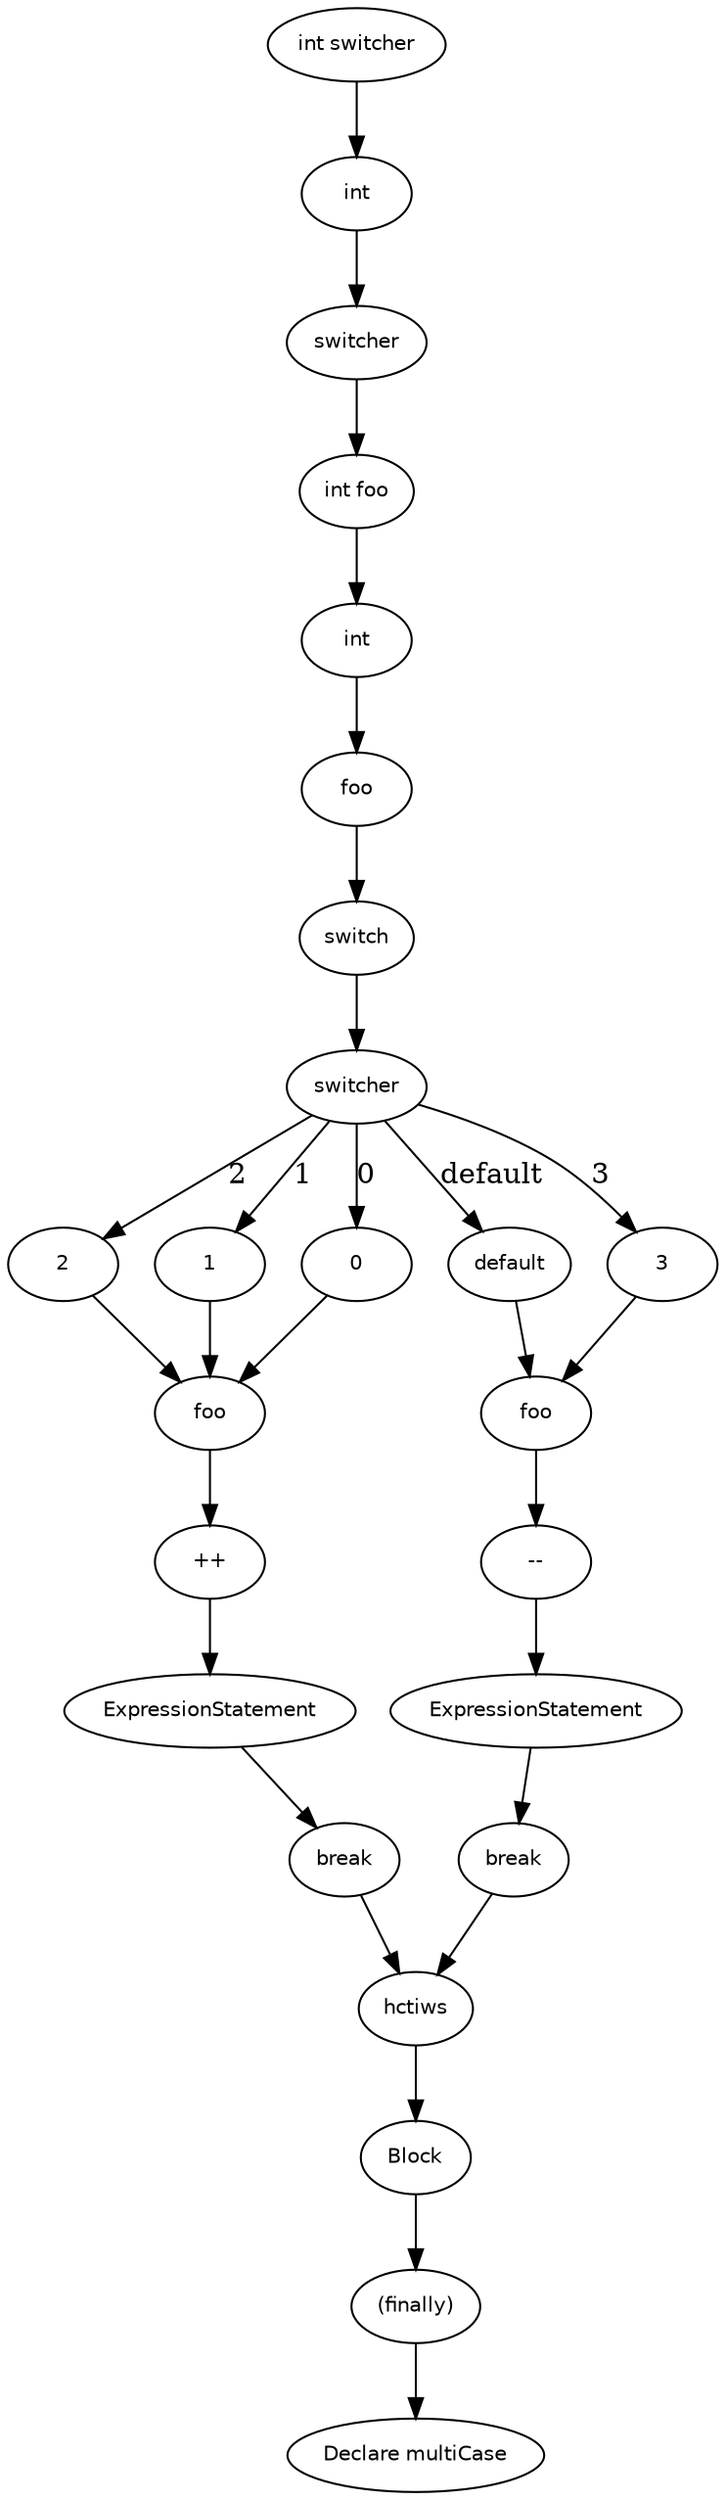 digraph multiCase {
  19 [
    label = foo,
    fontname = Helvetica,
    fontsize = 10
  ];
  18 [
    label = "++",
    fontname = Helvetica,
    fontsize = 10
  ];
  17 [
    label = ExpressionStatement,
    fontname = Helvetica,
    fontsize = 10
  ];
  16 [
    label = 2,
    fontname = Helvetica,
    fontsize = 10
  ];
  14 [
    label = 1,
    fontname = Helvetica,
    fontsize = 10
  ];
  12 [
    label = 0,
    fontname = Helvetica,
    fontsize = 10
  ];
  10 [
    label = switcher,
    fontname = Helvetica,
    fontsize = 10
  ];
  9 [
    label = switch,
    fontname = Helvetica,
    fontsize = 10
  ];
  8 [
    label = hctiws,
    fontname = Helvetica,
    fontsize = 10
  ];
  7 [
    label = foo,
    fontname = Helvetica,
    fontsize = 10
  ];
  28 [
    label = Block,
    fontname = Helvetica,
    fontsize = 10
  ];
  6 [
    label = int,
    fontname = Helvetica,
    fontsize = 10
  ];
  27 [
    label = break,
    fontname = Helvetica,
    fontsize = 10
  ];
  5 [
    label = "int foo",
    fontname = Helvetica,
    fontsize = 10
  ];
  26 [
    label = foo,
    fontname = Helvetica,
    fontsize = 10
  ];
  4 [
    label = switcher,
    fontname = Helvetica,
    fontsize = 10
  ];
  25 [
    label = "--",
    fontname = Helvetica,
    fontsize = 10
  ];
  3 [
    label = int,
    fontname = Helvetica,
    fontsize = 10
  ];
  24 [
    label = ExpressionStatement,
    fontname = Helvetica,
    fontsize = 10
  ];
  2 [
    label = "int switcher",
    fontname = Helvetica,
    fontsize = 10
  ];
  23 [
    label = default,
    fontname = Helvetica,
    fontsize = 10
  ];
  22 [
    label = 3,
    fontname = Helvetica,
    fontsize = 10
  ];
  1 [
    label = "(finally)",
    fontname = Helvetica,
    fontsize = 10
  ];
  0 [
    label = "Declare multiCase",
    fontname = Helvetica,
    fontsize = 10
  ];
  20 [
    label = break,
    fontname = Helvetica,
    fontsize = 10
  ];
  10 -> 12 [
    label = 0
  ];
  24 -> 27 [
    label = ""
  ];
  10 -> 16 [
    label = 2
  ];
  16 -> 19 [
    label = ""
  ];
  25 -> 24 [
    label = ""
  ];
  14 -> 19 [
    label = ""
  ];
  26 -> 25 [
    label = ""
  ];
  10 -> 14 [
    label = 1
  ];
  23 -> 26 [
    label = ""
  ];
  5 -> 6 [
    label = ""
  ];
  4 -> 5 [
    label = ""
  ];
  3 -> 4 [
    label = ""
  ];
  28 -> 1 [
    label = ""
  ];
  2 -> 3 [
    label = ""
  ];
  17 -> 20 [
    label = ""
  ];
  8 -> 28 [
    label = ""
  ];
  18 -> 17 [
    label = ""
  ];
  27 -> 8 [
    label = ""
  ];
  19 -> 18 [
    label = ""
  ];
  9 -> 10 [
    label = ""
  ];
  7 -> 9 [
    label = ""
  ];
  6 -> 7 [
    label = ""
  ];
  12 -> 19 [
    label = ""
  ];
  10 -> 22 [
    label = 3
  ];
  10 -> 23 [
    label = default
  ];
  1 -> 0 [
    label = ""
  ];
  20 -> 8 [
    label = ""
  ];
  22 -> 26 [
    label = ""
  ];
}
